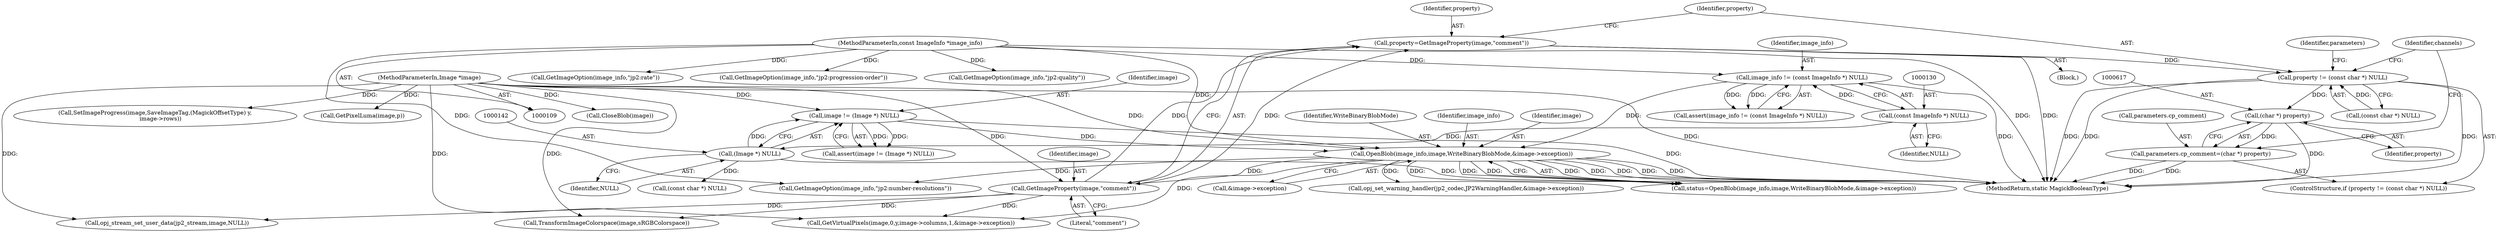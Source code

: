 digraph "0_ImageMagick_3d5ac8c20846871f1eb3068b65f93da7cd33bfd0_0@pointer" {
"1000601" [label="(Call,property=GetImageProperty(image,\"comment\"))"];
"1000603" [label="(Call,GetImageProperty(image,\"comment\"))"];
"1000167" [label="(Call,OpenBlob(image_info,image,WriteBinaryBlobMode,&image->exception))"];
"1000127" [label="(Call,image_info != (const ImageInfo *) NULL)"];
"1000110" [label="(MethodParameterIn,const ImageInfo *image_info)"];
"1000129" [label="(Call,(const ImageInfo *) NULL)"];
"1000139" [label="(Call,image != (Image *) NULL)"];
"1000111" [label="(MethodParameterIn,Image *image)"];
"1000141" [label="(Call,(Image *) NULL)"];
"1000607" [label="(Call,property != (const char *) NULL)"];
"1000616" [label="(Call,(char *) property)"];
"1000612" [label="(Call,parameters.cp_comment=(char *) property)"];
"1000112" [label="(Block,)"];
"1001239" [label="(Call,opj_stream_set_user_data(jp2_stream,image,NULL))"];
"1000607" [label="(Call,property != (const char *) NULL)"];
"1000126" [label="(Call,assert(image_info != (const ImageInfo *) NULL))"];
"1000371" [label="(Call,GetImageOption(image_info,\"jp2:quality\"))"];
"1000131" [label="(Identifier,NULL)"];
"1000171" [label="(Call,&image->exception)"];
"1000602" [label="(Identifier,property)"];
"1001299" [label="(MethodReturn,static MagickBooleanType)"];
"1000129" [label="(Call,(const ImageInfo *) NULL)"];
"1000127" [label="(Call,image_info != (const ImageInfo *) NULL)"];
"1000225" [label="(Call,GetImageOption(image_info,\"jp2:number-resolutions\"))"];
"1000141" [label="(Call,(Image *) NULL)"];
"1000138" [label="(Call,assert(image != (Image *) NULL))"];
"1000604" [label="(Identifier,image)"];
"1000601" [label="(Call,property=GetImageProperty(image,\"comment\"))"];
"1000612" [label="(Call,parameters.cp_comment=(char *) property)"];
"1000110" [label="(MethodParameterIn,const ImageInfo *image_info)"];
"1000608" [label="(Identifier,property)"];
"1000169" [label="(Identifier,image)"];
"1000140" [label="(Identifier,image)"];
"1000603" [label="(Call,GetImageProperty(image,\"comment\"))"];
"1000613" [label="(Call,parameters.cp_comment)"];
"1001295" [label="(Call,CloseBlob(image))"];
"1000606" [label="(ControlStructure,if (property != (const char *) NULL))"];
"1001203" [label="(Call,opj_set_warning_handler(jp2_codec,JP2WarningHandler,&image->exception))"];
"1000165" [label="(Call,status=OpenBlob(image_info,image,WriteBinaryBlobMode,&image->exception))"];
"1000659" [label="(Call,TransformImageColorspace(image,sRGBColorspace))"];
"1000959" [label="(Call,GetVirtualPixels(image,0,y,image->columns,1,&image->exception))"];
"1000167" [label="(Call,OpenBlob(image_info,image,WriteBinaryBlobMode,&image->exception))"];
"1000170" [label="(Identifier,WriteBinaryBlobMode)"];
"1000509" [label="(Call,GetImageOption(image_info,\"jp2:rate\"))"];
"1000616" [label="(Call,(char *) property)"];
"1000618" [label="(Identifier,property)"];
"1000605" [label="(Literal,\"comment\")"];
"1000609" [label="(Call,(const char *) NULL)"];
"1001159" [label="(Call,SetImageProgress(image,SaveImageTag,(MagickOffsetType) y,\n      image->rows))"];
"1000168" [label="(Identifier,image_info)"];
"1000620" [label="(Identifier,channels)"];
"1000111" [label="(MethodParameterIn,Image *image)"];
"1000442" [label="(Call,GetImageOption(image_info,\"jp2:progression-order\"))"];
"1001081" [label="(Call,GetPixelLuma(image,p))"];
"1000139" [label="(Call,image != (Image *) NULL)"];
"1000614" [label="(Identifier,parameters)"];
"1000231" [label="(Call,(const char *) NULL)"];
"1000128" [label="(Identifier,image_info)"];
"1000143" [label="(Identifier,NULL)"];
"1000601" -> "1000112"  [label="AST: "];
"1000601" -> "1000603"  [label="CFG: "];
"1000602" -> "1000601"  [label="AST: "];
"1000603" -> "1000601"  [label="AST: "];
"1000608" -> "1000601"  [label="CFG: "];
"1000601" -> "1001299"  [label="DDG: "];
"1000603" -> "1000601"  [label="DDG: "];
"1000603" -> "1000601"  [label="DDG: "];
"1000601" -> "1000607"  [label="DDG: "];
"1000603" -> "1000605"  [label="CFG: "];
"1000604" -> "1000603"  [label="AST: "];
"1000605" -> "1000603"  [label="AST: "];
"1000167" -> "1000603"  [label="DDG: "];
"1000111" -> "1000603"  [label="DDG: "];
"1000603" -> "1000659"  [label="DDG: "];
"1000603" -> "1000959"  [label="DDG: "];
"1000603" -> "1001239"  [label="DDG: "];
"1000167" -> "1000165"  [label="AST: "];
"1000167" -> "1000171"  [label="CFG: "];
"1000168" -> "1000167"  [label="AST: "];
"1000169" -> "1000167"  [label="AST: "];
"1000170" -> "1000167"  [label="AST: "];
"1000171" -> "1000167"  [label="AST: "];
"1000165" -> "1000167"  [label="CFG: "];
"1000167" -> "1001299"  [label="DDG: "];
"1000167" -> "1001299"  [label="DDG: "];
"1000167" -> "1001299"  [label="DDG: "];
"1000167" -> "1001299"  [label="DDG: "];
"1000167" -> "1000165"  [label="DDG: "];
"1000167" -> "1000165"  [label="DDG: "];
"1000167" -> "1000165"  [label="DDG: "];
"1000167" -> "1000165"  [label="DDG: "];
"1000127" -> "1000167"  [label="DDG: "];
"1000110" -> "1000167"  [label="DDG: "];
"1000139" -> "1000167"  [label="DDG: "];
"1000111" -> "1000167"  [label="DDG: "];
"1000167" -> "1000225"  [label="DDG: "];
"1000167" -> "1000959"  [label="DDG: "];
"1000167" -> "1001203"  [label="DDG: "];
"1000127" -> "1000126"  [label="AST: "];
"1000127" -> "1000129"  [label="CFG: "];
"1000128" -> "1000127"  [label="AST: "];
"1000129" -> "1000127"  [label="AST: "];
"1000126" -> "1000127"  [label="CFG: "];
"1000127" -> "1001299"  [label="DDG: "];
"1000127" -> "1000126"  [label="DDG: "];
"1000127" -> "1000126"  [label="DDG: "];
"1000110" -> "1000127"  [label="DDG: "];
"1000129" -> "1000127"  [label="DDG: "];
"1000110" -> "1000109"  [label="AST: "];
"1000110" -> "1001299"  [label="DDG: "];
"1000110" -> "1000225"  [label="DDG: "];
"1000110" -> "1000371"  [label="DDG: "];
"1000110" -> "1000442"  [label="DDG: "];
"1000110" -> "1000509"  [label="DDG: "];
"1000129" -> "1000131"  [label="CFG: "];
"1000130" -> "1000129"  [label="AST: "];
"1000131" -> "1000129"  [label="AST: "];
"1000129" -> "1000141"  [label="DDG: "];
"1000139" -> "1000138"  [label="AST: "];
"1000139" -> "1000141"  [label="CFG: "];
"1000140" -> "1000139"  [label="AST: "];
"1000141" -> "1000139"  [label="AST: "];
"1000138" -> "1000139"  [label="CFG: "];
"1000139" -> "1001299"  [label="DDG: "];
"1000139" -> "1000138"  [label="DDG: "];
"1000139" -> "1000138"  [label="DDG: "];
"1000111" -> "1000139"  [label="DDG: "];
"1000141" -> "1000139"  [label="DDG: "];
"1000111" -> "1000109"  [label="AST: "];
"1000111" -> "1001299"  [label="DDG: "];
"1000111" -> "1000659"  [label="DDG: "];
"1000111" -> "1000959"  [label="DDG: "];
"1000111" -> "1001081"  [label="DDG: "];
"1000111" -> "1001159"  [label="DDG: "];
"1000111" -> "1001239"  [label="DDG: "];
"1000111" -> "1001295"  [label="DDG: "];
"1000141" -> "1000143"  [label="CFG: "];
"1000142" -> "1000141"  [label="AST: "];
"1000143" -> "1000141"  [label="AST: "];
"1000141" -> "1001299"  [label="DDG: "];
"1000141" -> "1000231"  [label="DDG: "];
"1000607" -> "1000606"  [label="AST: "];
"1000607" -> "1000609"  [label="CFG: "];
"1000608" -> "1000607"  [label="AST: "];
"1000609" -> "1000607"  [label="AST: "];
"1000614" -> "1000607"  [label="CFG: "];
"1000620" -> "1000607"  [label="CFG: "];
"1000607" -> "1001299"  [label="DDG: "];
"1000607" -> "1001299"  [label="DDG: "];
"1000607" -> "1001299"  [label="DDG: "];
"1000609" -> "1000607"  [label="DDG: "];
"1000607" -> "1000616"  [label="DDG: "];
"1000616" -> "1000612"  [label="AST: "];
"1000616" -> "1000618"  [label="CFG: "];
"1000617" -> "1000616"  [label="AST: "];
"1000618" -> "1000616"  [label="AST: "];
"1000612" -> "1000616"  [label="CFG: "];
"1000616" -> "1001299"  [label="DDG: "];
"1000616" -> "1000612"  [label="DDG: "];
"1000612" -> "1000606"  [label="AST: "];
"1000613" -> "1000612"  [label="AST: "];
"1000620" -> "1000612"  [label="CFG: "];
"1000612" -> "1001299"  [label="DDG: "];
"1000612" -> "1001299"  [label="DDG: "];
}
